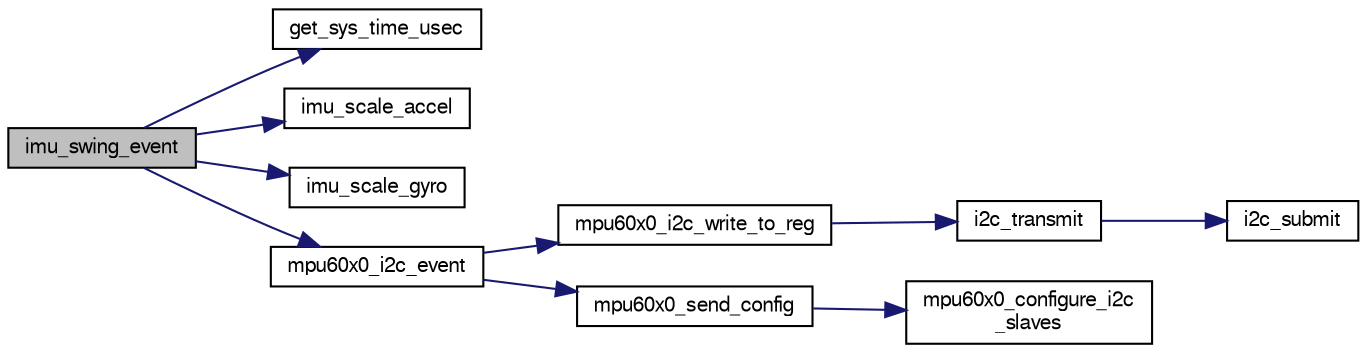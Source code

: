 digraph "imu_swing_event"
{
  edge [fontname="FreeSans",fontsize="10",labelfontname="FreeSans",labelfontsize="10"];
  node [fontname="FreeSans",fontsize="10",shape=record];
  rankdir="LR";
  Node1 [label="imu_swing_event",height=0.2,width=0.4,color="black", fillcolor="grey75", style="filled", fontcolor="black"];
  Node1 -> Node2 [color="midnightblue",fontsize="10",style="solid",fontname="FreeSans"];
  Node2 [label="get_sys_time_usec",height=0.2,width=0.4,color="black", fillcolor="white", style="filled",URL="$chibios_2mcu__periph_2sys__time__arch_8c.html#a7ddfef1f78a56c6b4c4c536b5d670bfb",tooltip="Get the time in microseconds since startup. "];
  Node1 -> Node3 [color="midnightblue",fontsize="10",style="solid",fontname="FreeSans"];
  Node3 [label="imu_scale_accel",height=0.2,width=0.4,color="black", fillcolor="white", style="filled",URL="$imu__vectornav_8c.html#a34a2e1e2b450191b8ab1e849239810b2"];
  Node1 -> Node4 [color="midnightblue",fontsize="10",style="solid",fontname="FreeSans"];
  Node4 [label="imu_scale_gyro",height=0.2,width=0.4,color="black", fillcolor="white", style="filled",URL="$imu__vectornav_8c.html#a8d63b0a61c8ffe88dd15b40843b1ae1d"];
  Node1 -> Node5 [color="midnightblue",fontsize="10",style="solid",fontname="FreeSans"];
  Node5 [label="mpu60x0_i2c_event",height=0.2,width=0.4,color="black", fillcolor="white", style="filled",URL="$mpu60x0__i2c_8c.html#a4929a8161b6ff6301f48f6dbcc0b449c"];
  Node5 -> Node6 [color="midnightblue",fontsize="10",style="solid",fontname="FreeSans"];
  Node6 [label="mpu60x0_i2c_write_to_reg",height=0.2,width=0.4,color="black", fillcolor="white", style="filled",URL="$mpu60x0__i2c_8c.html#a1f2cb2db1a703a3ef043e0412f84278b"];
  Node6 -> Node7 [color="midnightblue",fontsize="10",style="solid",fontname="FreeSans"];
  Node7 [label="i2c_transmit",height=0.2,width=0.4,color="black", fillcolor="white", style="filled",URL="$group__i2c.html#ga54405aa058f14a143b8b1b5380015927",tooltip="Submit a write only transaction. "];
  Node7 -> Node8 [color="midnightblue",fontsize="10",style="solid",fontname="FreeSans"];
  Node8 [label="i2c_submit",height=0.2,width=0.4,color="black", fillcolor="white", style="filled",URL="$group__i2c.html#ga4eed48e542a9c71b93372f5a38d7e367",tooltip="Submit a I2C transaction. "];
  Node5 -> Node9 [color="midnightblue",fontsize="10",style="solid",fontname="FreeSans"];
  Node9 [label="mpu60x0_send_config",height=0.2,width=0.4,color="black", fillcolor="white", style="filled",URL="$mpu60x0_8c.html#a564470aa2f16b3f6665b99d9141f9ae7",tooltip="Configuration sequence called once before normal use. "];
  Node9 -> Node10 [color="midnightblue",fontsize="10",style="solid",fontname="FreeSans"];
  Node10 [label="mpu60x0_configure_i2c\l_slaves",height=0.2,width=0.4,color="black", fillcolor="white", style="filled",URL="$mpu60x0_8h.html#aedbe7307e6e7f522300178dd964c2f3b",tooltip="Configure I2C slaves of the MPU. "];
}
